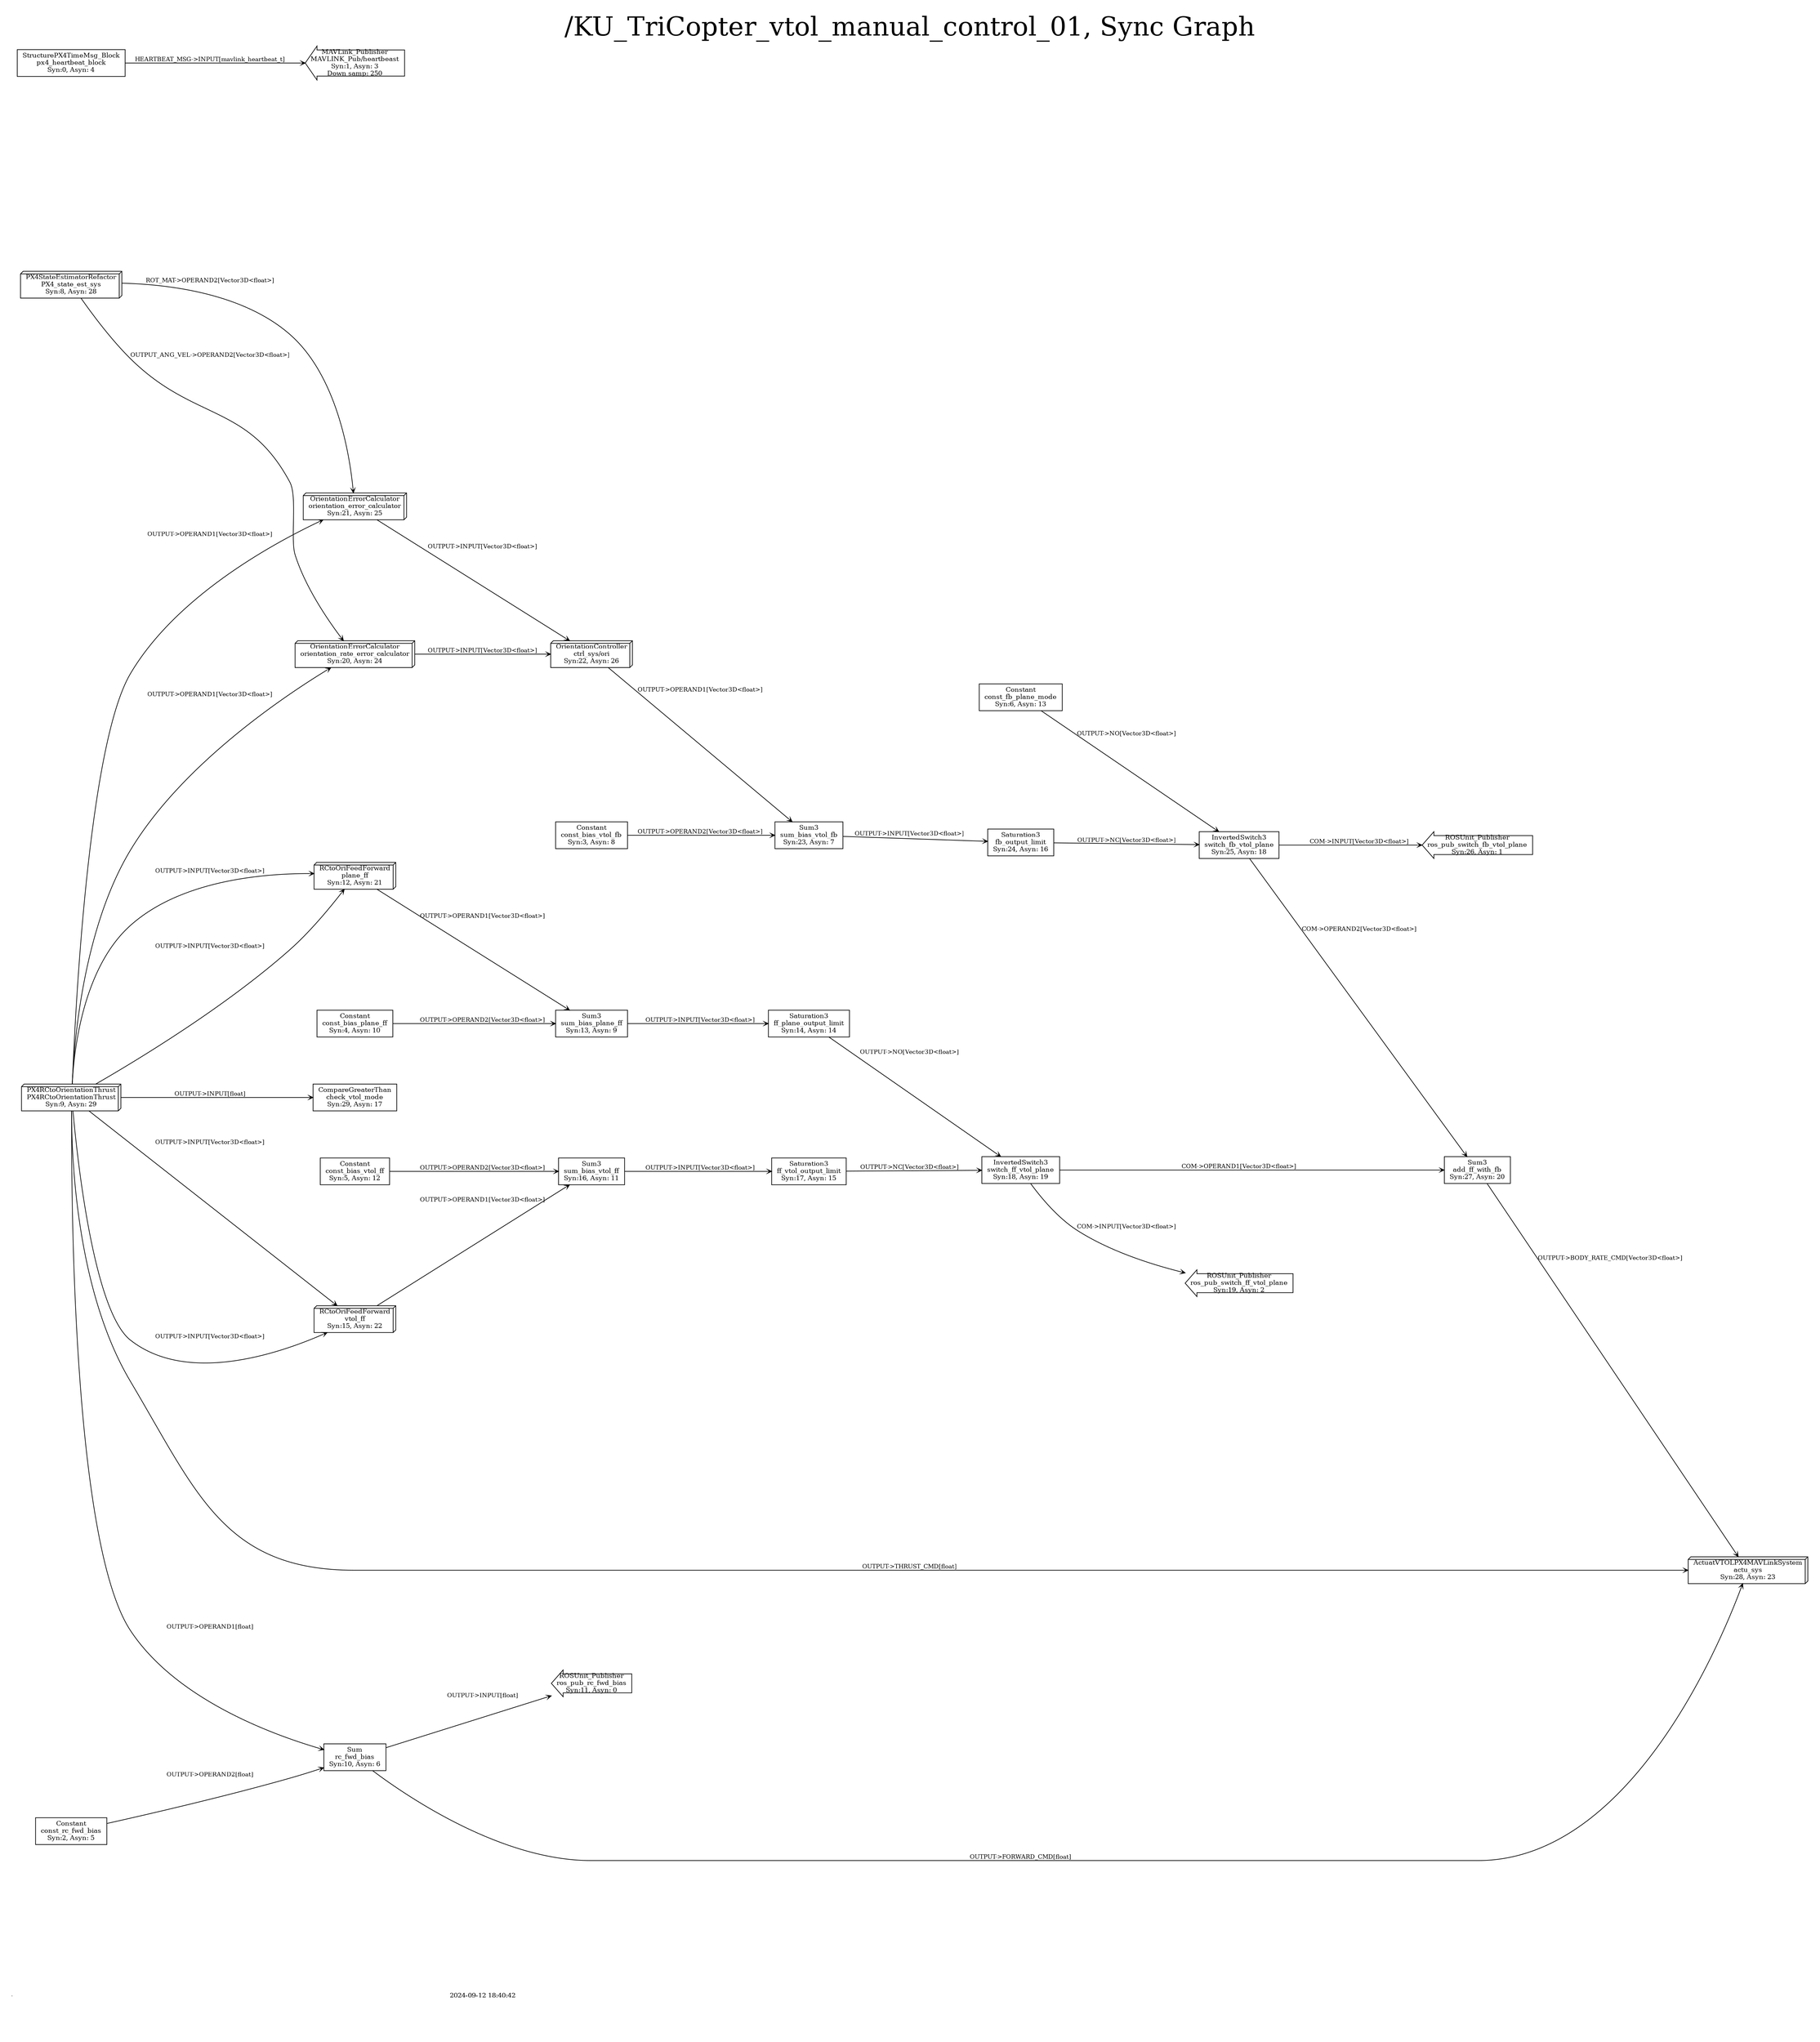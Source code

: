 digraph G {
// Node for the image
node [shape=none, label="", width=0, height=0];
// Image node
imageNode [image="Media/as_built_rotated.png", width=1.0, height=1.0, fixedsize=true];
// Invisible subgraph to help with positioning
subgraph cluster0 {
label = "";
style = invis; // Makes this subgraph invisible
// Invisible node to help position the image node
invisNode [shape=point, width=0, height=0, label=""];
// Text node
textNode [label="2024-09-12 18:40:42", shape=plaintext, fontsize=10];
// Positioning nodes
invisNode -> imageNode [style=invis]; // Makes the edge invisible
imageNode -> textNode [style=invis]; // Connects image node to text node with invisible edge
}
{rank=source;invisNode;}
label="/KU_TriCopter_vtol_manual_control_01, Sync Graph"
labelloc="t"
;fontsize=40;
rankdir="LR"
graph[center=true, margin=0.2, nodesep=1.5, ranksep=0.15]
node[ shape=box,fontsize=10]
edge[weight=1.2,arrowsize=0.6, arrowhead=vee,fontsize=9]
  0 -> 10 [label="OUTPUT->INPUT[float]",style="solid"];
  0 -> 4 [label="OUTPUT->OPERAND1[Vector3D<float>]",style="solid"];
  0 -> 5 [label="OUTPUT->OPERAND1[Vector3D<float>]",style="solid"];
  0 -> 7 [label="OUTPUT->INPUT[Vector3D<float>]",style="solid"];
  0 -> 7 [label="OUTPUT->INPUT[Vector3D<float>]",style="solid"];
  0 -> 8 [label="OUTPUT->INPUT[Vector3D<float>]",style="solid"];
  0 -> 8 [label="OUTPUT->INPUT[Vector3D<float>]",style="solid"];
  1 -> 4 [label="ROT_MAT->OPERAND2[Vector3D<float>]",style="solid"];
  1 -> 5 [label="OUTPUT_ANG_VEL->OPERAND2[Vector3D<float>]",style="solid"];
  4 -> 3 [label="OUTPUT->INPUT[Vector3D<float>]",style="solid"];
  5 -> 3 [label="OUTPUT->INPUT[Vector3D<float>]",style="solid"];
  8 -> 18 [label="OUTPUT->OPERAND1[Vector3D<float>]",style="solid"];
  17 -> 18 [label="OUTPUT->OPERAND2[Vector3D<float>]",style="solid"];
  18 -> 13 [label="OUTPUT->INPUT[Vector3D<float>]",style="solid"];
  13 -> 23 [label="OUTPUT->NO[Vector3D<float>]",style="solid"];
  7 -> 16 [label="OUTPUT->OPERAND1[Vector3D<float>]",style="solid"];
  15 -> 16 [label="OUTPUT->OPERAND2[Vector3D<float>]",style="solid"];
  16 -> 12 [label="OUTPUT->INPUT[Vector3D<float>]",style="solid"];
  12 -> 23 [label="OUTPUT->NC[Vector3D<float>]",style="solid"];
  23 -> 9 [label="COM->OPERAND1[Vector3D<float>]",style="solid"];
  3 -> 20 [label="OUTPUT->OPERAND1[Vector3D<float>]",style="solid"];
  19 -> 20 [label="OUTPUT->OPERAND2[Vector3D<float>]",style="solid"];
  20 -> 11 [label="OUTPUT->INPUT[Vector3D<float>]",style="solid"];
  11 -> 24 [label="OUTPUT->NC[Vector3D<float>]",style="solid"];
  14 -> 24 [label="OUTPUT->NO[Vector3D<float>]",style="solid"];
  24 -> 9 [label="COM->OPERAND2[Vector3D<float>]",style="solid"];
  9 -> 6 [label="OUTPUT->BODY_RATE_CMD[Vector3D<float>]",style="solid"];
  0 -> 6 [label="OUTPUT->THRUST_CMD[float]",style="solid"];
  0 -> 21 [label="OUTPUT->OPERAND1[float]",style="solid"];
  22 -> 21 [label="OUTPUT->OPERAND2[float]",style="solid"];
  21 -> 6 [label="OUTPUT->FORWARD_CMD[float]",style="solid"];
  25 -> 26 [label="HEARTBEAT_MSG->INPUT[mavlink_heartbeat_t]",style="solid"];
  23 -> 27 [label="COM->INPUT[Vector3D<float>]",style="solid"];
  24 -> 28 [label="COM->INPUT[Vector3D<float>]",style="solid"];
  21 -> 29 [label="OUTPUT->INPUT[float]",style="solid"];
  0[label="PX4RCtoOrientationThrust\nPX4RCtoOrientationThrust\nSyn:9, Asyn: 29", shape=box3d];
  1[label="PX4StateEstimatorRefactor\nPX4_state_est_sys\nSyn:8, Asyn: 28", shape=box3d];
  3[label="OrientationController\nctrl_sys/ori\nSyn:22, Asyn: 26", shape=box3d];
  4[label="OrientationErrorCalculator\norientation_error_calculator\nSyn:21, Asyn: 25", shape=box3d];
  5[label="OrientationErrorCalculator\norientation_rate_error_calculator\nSyn:20, Asyn: 24", shape=box3d];
  6[label="ActuatVTOLPX4MAVLinkSystem\nactu_sys\nSyn:28, Asyn: 23", shape=box3d];
  7[label="RCtoOriFeedForward\nvtol_ff\nSyn:15, Asyn: 22", shape=box3d];
  8[label="RCtoOriFeedForward\nplane_ff\nSyn:12, Asyn: 21", shape=box3d];
  9[label="Sum3\nadd_ff_with_fb\nSyn:27, Asyn: 20", shape=box];
  10[label="CompareGreaterThan\ncheck_vtol_mode\nSyn:29, Asyn: 17", shape=box];
  11[label="Saturation3\nfb_output_limit\nSyn:24, Asyn: 16", shape=box];
  12[label="Saturation3\nff_vtol_output_limit\nSyn:17, Asyn: 15", shape=box];
  13[label="Saturation3\nff_plane_output_limit\nSyn:14, Asyn: 14", shape=box];
  14[label="Constant\nconst_fb_plane_mode\nSyn:6, Asyn: 13", shape=box];
  15[label="Constant\nconst_bias_vtol_ff\nSyn:5, Asyn: 12", shape=box];
  16[label="Sum3\nsum_bias_vtol_ff\nSyn:16, Asyn: 11", shape=box];
  17[label="Constant\nconst_bias_plane_ff\nSyn:4, Asyn: 10", shape=box];
  18[label="Sum3\nsum_bias_plane_ff\nSyn:13, Asyn: 9", shape=box];
  19[label="Constant\nconst_bias_vtol_fb\nSyn:3, Asyn: 8", shape=box];
  20[label="Sum3\nsum_bias_vtol_fb\nSyn:23, Asyn: 7", shape=box];
  21[label="Sum\nrc_fwd_bias\nSyn:10, Asyn: 6", shape=box];
  22[label="Constant\nconst_rc_fwd_bias\nSyn:2, Asyn: 5", shape=box];
  23[label="InvertedSwitch3\nswitch_ff_vtol_plane\nSyn:18, Asyn: 19", shape=box];
  24[label="InvertedSwitch3\nswitch_fb_vtol_plane\nSyn:25, Asyn: 18", shape=box];
  25[label="StructurePX4TimeMsg_Block\npx4_heartbeat_block\nSyn:0, Asyn: 4", shape=box];
  26[label="MAVLink_Publisher\nMAVLINK_Pub/heartbeast\nSyn:1, Asyn: 3\nDown samp: 250", shape=larrow];
  27[label="ROSUnit_Publisher\nros_pub_switch_ff_vtol_plane\nSyn:19, Asyn: 2", shape=larrow];
  28[label="ROSUnit_Publisher\nros_pub_switch_fb_vtol_plane\nSyn:26, Asyn: 1", shape=larrow];
  29[label="ROSUnit_Publisher\nros_pub_rc_fwd_bias\nSyn:11, Asyn: 0", shape=larrow];
}
